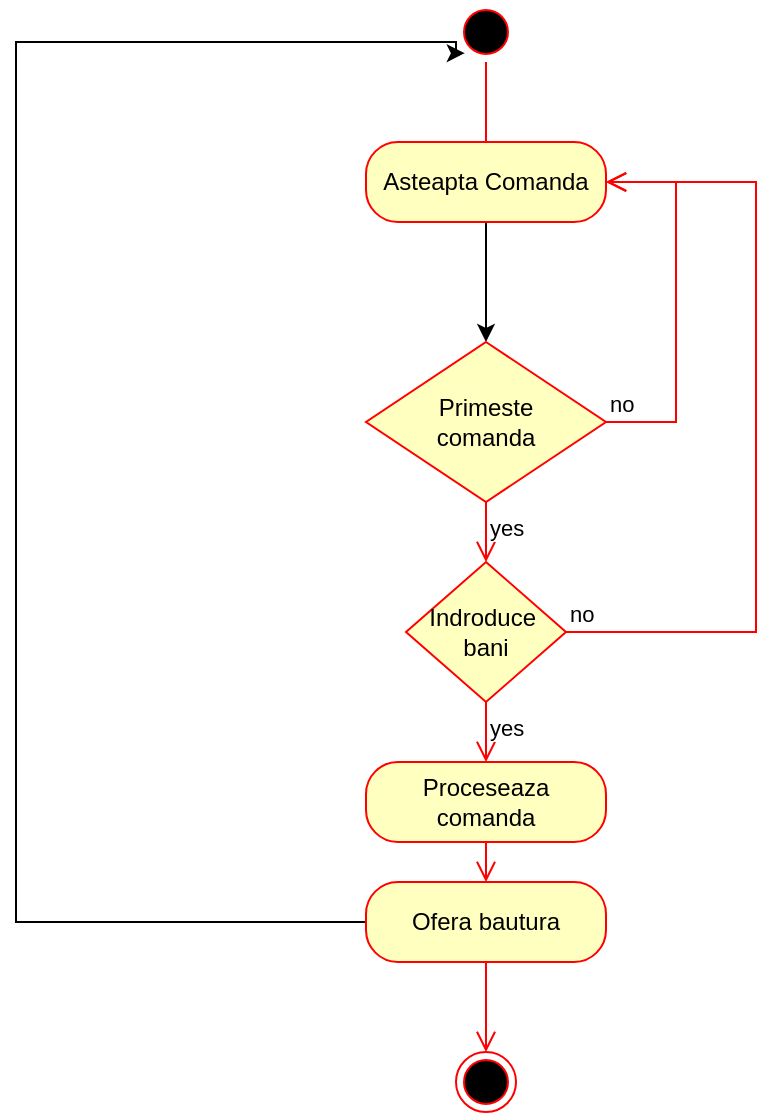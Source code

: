 <mxfile version="17.2.6" type="github" pages="2"><diagram id="wNhl4hdEScRodc9OSh9v" name="Page-1"><mxGraphModel dx="3566" dy="2029" grid="1" gridSize="10" guides="1" tooltips="1" connect="1" arrows="1" fold="1" page="1" pageScale="1" pageWidth="850" pageHeight="1100" math="0" shadow="0"><root><mxCell id="0"/><mxCell id="1" parent="0"/><mxCell id="G7WmoCDsQhfNnKE8lvwF-1" value="" style="ellipse;html=1;shape=startState;fillColor=#000000;strokeColor=#ff0000;" parent="1" vertex="1"><mxGeometry x="340" y="70" width="30" height="30" as="geometry"/></mxCell><mxCell id="G7WmoCDsQhfNnKE8lvwF-9" style="edgeStyle=orthogonalEdgeStyle;rounded=0;orthogonalLoop=1;jettySize=auto;html=1;" parent="1" source="G7WmoCDsQhfNnKE8lvwF-3" target="G7WmoCDsQhfNnKE8lvwF-15" edge="1"><mxGeometry relative="1" as="geometry"><mxPoint x="355.029" y="210.024" as="targetPoint"/></mxGeometry></mxCell><mxCell id="G7WmoCDsQhfNnKE8lvwF-3" value="Asteapta Comanda" style="rounded=1;whiteSpace=wrap;html=1;arcSize=40;fontColor=#000000;fillColor=#ffffc0;strokeColor=#ff0000;" parent="1" vertex="1"><mxGeometry x="295" y="140" width="120" height="40" as="geometry"/></mxCell><mxCell id="G7WmoCDsQhfNnKE8lvwF-5" value="" style="edgeStyle=orthogonalEdgeStyle;html=1;verticalAlign=bottom;endArrow=none;endSize=8;strokeColor=#ff0000;rounded=0;" parent="1" source="G7WmoCDsQhfNnKE8lvwF-1" target="G7WmoCDsQhfNnKE8lvwF-3" edge="1"><mxGeometry relative="1" as="geometry"><mxPoint x="355" y="160" as="targetPoint"/><mxPoint x="355" y="100" as="sourcePoint"/></mxGeometry></mxCell><mxCell id="G7WmoCDsQhfNnKE8lvwF-15" value="Primeste&lt;br&gt;comanda" style="rhombus;whiteSpace=wrap;html=1;fillColor=#ffffc0;strokeColor=#ff0000;" parent="1" vertex="1"><mxGeometry x="295" y="240" width="120" height="80" as="geometry"/></mxCell><mxCell id="G7WmoCDsQhfNnKE8lvwF-16" value="no" style="edgeStyle=orthogonalEdgeStyle;html=1;align=left;verticalAlign=bottom;endArrow=open;endSize=8;strokeColor=#ff0000;rounded=0;entryX=1;entryY=0.5;entryDx=0;entryDy=0;" parent="1" source="G7WmoCDsQhfNnKE8lvwF-15" target="G7WmoCDsQhfNnKE8lvwF-3" edge="1"><mxGeometry x="-1" relative="1" as="geometry"><mxPoint x="450" y="80" as="targetPoint"/><Array as="points"><mxPoint x="450" y="280"/><mxPoint x="450" y="160"/></Array></mxGeometry></mxCell><mxCell id="G7WmoCDsQhfNnKE8lvwF-17" value="yes" style="edgeStyle=orthogonalEdgeStyle;html=1;align=left;verticalAlign=top;endArrow=open;endSize=8;strokeColor=#ff0000;rounded=0;" parent="1" source="G7WmoCDsQhfNnKE8lvwF-15" target="G7WmoCDsQhfNnKE8lvwF-18" edge="1"><mxGeometry x="-1" relative="1" as="geometry"><mxPoint x="355" y="370" as="targetPoint"/><Array as="points"><mxPoint x="355" y="370"/></Array></mxGeometry></mxCell><mxCell id="G7WmoCDsQhfNnKE8lvwF-18" value="Indroduce&amp;nbsp;&lt;br&gt;bani" style="rhombus;whiteSpace=wrap;html=1;fillColor=#ffffc0;strokeColor=#ff0000;" parent="1" vertex="1"><mxGeometry x="315" y="350" width="80" height="70" as="geometry"/></mxCell><mxCell id="G7WmoCDsQhfNnKE8lvwF-19" value="no" style="edgeStyle=orthogonalEdgeStyle;html=1;align=left;verticalAlign=bottom;endArrow=open;endSize=8;strokeColor=#ff0000;rounded=0;entryX=1;entryY=0.5;entryDx=0;entryDy=0;" parent="1" source="G7WmoCDsQhfNnKE8lvwF-18" target="G7WmoCDsQhfNnKE8lvwF-3" edge="1"><mxGeometry x="-1" relative="1" as="geometry"><mxPoint x="500" y="390" as="targetPoint"/><Array as="points"><mxPoint x="490" y="385"/><mxPoint x="490" y="160"/></Array></mxGeometry></mxCell><mxCell id="G7WmoCDsQhfNnKE8lvwF-20" value="yes" style="edgeStyle=orthogonalEdgeStyle;html=1;align=left;verticalAlign=top;endArrow=open;endSize=8;strokeColor=#ff0000;rounded=0;" parent="1" source="G7WmoCDsQhfNnKE8lvwF-18" target="G7WmoCDsQhfNnKE8lvwF-24" edge="1"><mxGeometry x="-1" relative="1" as="geometry"><mxPoint x="355" y="460" as="targetPoint"/></mxGeometry></mxCell><mxCell id="G7WmoCDsQhfNnKE8lvwF-24" value="Proceseaza&lt;br&gt;comanda" style="rounded=1;whiteSpace=wrap;html=1;arcSize=40;fontColor=#000000;fillColor=#ffffc0;strokeColor=#ff0000;" parent="1" vertex="1"><mxGeometry x="295" y="450" width="120" height="40" as="geometry"/></mxCell><mxCell id="G7WmoCDsQhfNnKE8lvwF-25" value="" style="edgeStyle=orthogonalEdgeStyle;html=1;verticalAlign=bottom;endArrow=open;endSize=8;strokeColor=#ff0000;rounded=0;" parent="1" source="G7WmoCDsQhfNnKE8lvwF-24" target="G7WmoCDsQhfNnKE8lvwF-26" edge="1"><mxGeometry relative="1" as="geometry"><mxPoint x="355" y="530" as="targetPoint"/></mxGeometry></mxCell><mxCell id="G7WmoCDsQhfNnKE8lvwF-30" style="edgeStyle=orthogonalEdgeStyle;rounded=0;orthogonalLoop=1;jettySize=auto;html=1;entryX=0;entryY=1;entryDx=0;entryDy=0;" parent="1" source="G7WmoCDsQhfNnKE8lvwF-26" target="G7WmoCDsQhfNnKE8lvwF-1" edge="1"><mxGeometry relative="1" as="geometry"><mxPoint x="340" y="90" as="targetPoint"/><Array as="points"><mxPoint x="120" y="530"/><mxPoint x="120" y="90"/><mxPoint x="340" y="90"/><mxPoint x="340" y="96"/></Array></mxGeometry></mxCell><mxCell id="G7WmoCDsQhfNnKE8lvwF-26" value="Ofera bautura" style="rounded=1;whiteSpace=wrap;html=1;arcSize=40;fontColor=#000000;fillColor=#ffffc0;strokeColor=#ff0000;" parent="1" vertex="1"><mxGeometry x="295" y="510" width="120" height="40" as="geometry"/></mxCell><mxCell id="G7WmoCDsQhfNnKE8lvwF-27" value="" style="edgeStyle=orthogonalEdgeStyle;html=1;verticalAlign=bottom;endArrow=open;endSize=8;strokeColor=#ff0000;rounded=0;" parent="1" source="G7WmoCDsQhfNnKE8lvwF-26" target="G7WmoCDsQhfNnKE8lvwF-28" edge="1"><mxGeometry relative="1" as="geometry"><mxPoint x="355" y="610" as="targetPoint"/></mxGeometry></mxCell><mxCell id="G7WmoCDsQhfNnKE8lvwF-28" value="" style="ellipse;html=1;shape=endState;fillColor=#000000;strokeColor=#ff0000;" parent="1" vertex="1"><mxGeometry x="340" y="595" width="30" height="30" as="geometry"/></mxCell></root></mxGraphModel></diagram><diagram id="r6zMQvH45vXIZ5evxhD_" name="Page-2"><mxGraphModel dx="1248" dy="710" grid="1" gridSize="10" guides="1" tooltips="1" connect="1" arrows="1" fold="1" page="1" pageScale="1" pageWidth="850" pageHeight="1100" math="0" shadow="0"><root><mxCell id="0"/><mxCell id="1" parent="0"/></root></mxGraphModel></diagram></mxfile>